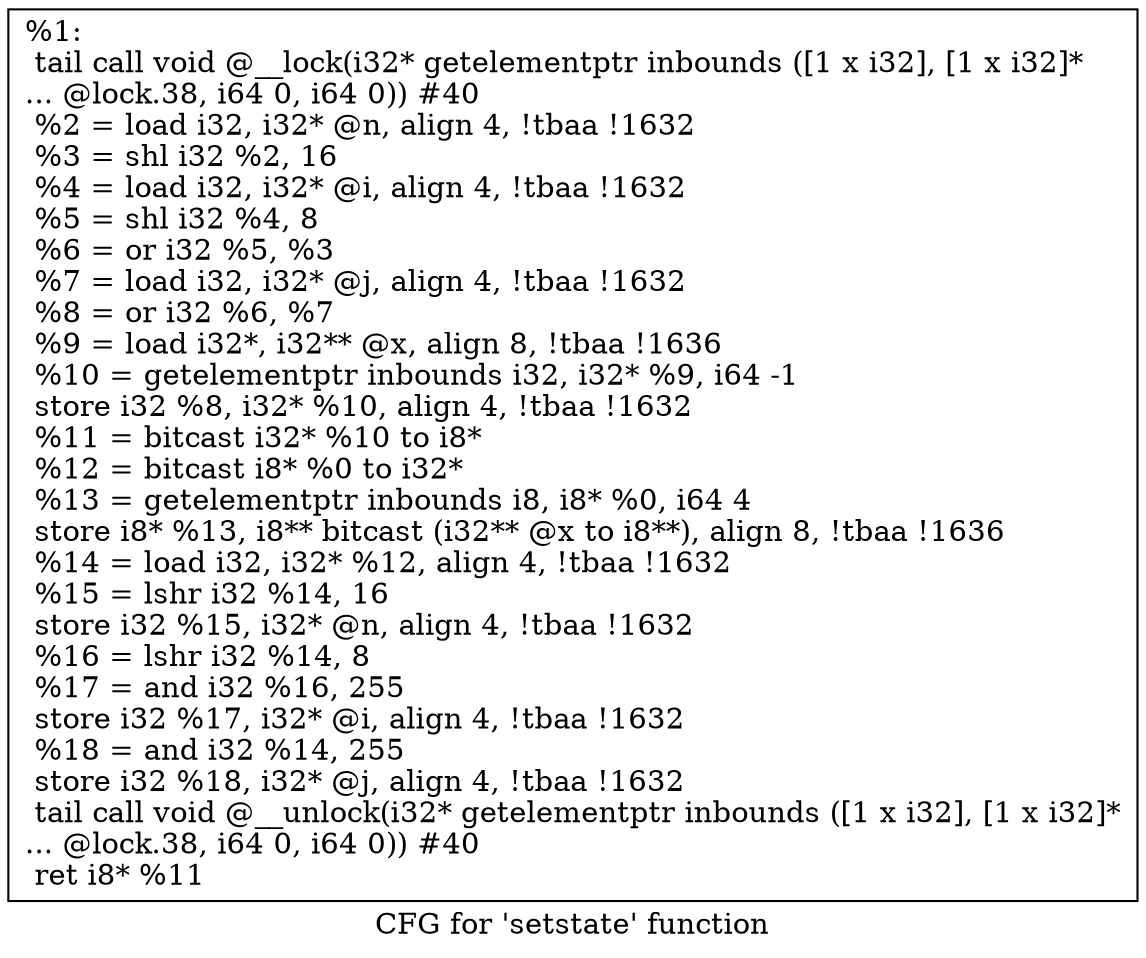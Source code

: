 digraph "CFG for 'setstate' function" {
	label="CFG for 'setstate' function";

	Node0x184be10 [shape=record,label="{%1:\l  tail call void @__lock(i32* getelementptr inbounds ([1 x i32], [1 x i32]*\l... @lock.38, i64 0, i64 0)) #40\l  %2 = load i32, i32* @n, align 4, !tbaa !1632\l  %3 = shl i32 %2, 16\l  %4 = load i32, i32* @i, align 4, !tbaa !1632\l  %5 = shl i32 %4, 8\l  %6 = or i32 %5, %3\l  %7 = load i32, i32* @j, align 4, !tbaa !1632\l  %8 = or i32 %6, %7\l  %9 = load i32*, i32** @x, align 8, !tbaa !1636\l  %10 = getelementptr inbounds i32, i32* %9, i64 -1\l  store i32 %8, i32* %10, align 4, !tbaa !1632\l  %11 = bitcast i32* %10 to i8*\l  %12 = bitcast i8* %0 to i32*\l  %13 = getelementptr inbounds i8, i8* %0, i64 4\l  store i8* %13, i8** bitcast (i32** @x to i8**), align 8, !tbaa !1636\l  %14 = load i32, i32* %12, align 4, !tbaa !1632\l  %15 = lshr i32 %14, 16\l  store i32 %15, i32* @n, align 4, !tbaa !1632\l  %16 = lshr i32 %14, 8\l  %17 = and i32 %16, 255\l  store i32 %17, i32* @i, align 4, !tbaa !1632\l  %18 = and i32 %14, 255\l  store i32 %18, i32* @j, align 4, !tbaa !1632\l  tail call void @__unlock(i32* getelementptr inbounds ([1 x i32], [1 x i32]*\l... @lock.38, i64 0, i64 0)) #40\l  ret i8* %11\l}"];
}
